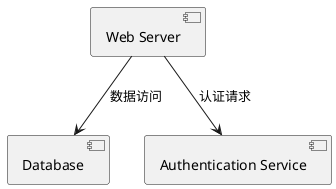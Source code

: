 @startuml
[Web Server] as WS
[Database] as DB

[Authentication Service] as Auth
WS --> DB : 数据访问
WS --> Auth : 认证请求
@enduml
